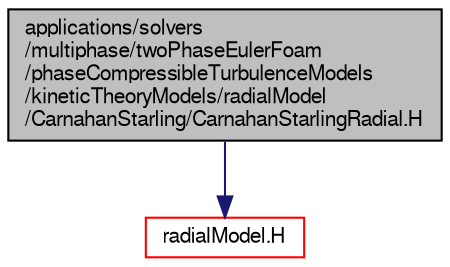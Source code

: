 digraph "applications/solvers/multiphase/twoPhaseEulerFoam/phaseCompressibleTurbulenceModels/kineticTheoryModels/radialModel/CarnahanStarling/CarnahanStarlingRadial.H"
{
  bgcolor="transparent";
  edge [fontname="FreeSans",fontsize="10",labelfontname="FreeSans",labelfontsize="10"];
  node [fontname="FreeSans",fontsize="10",shape=record];
  Node0 [label="applications/solvers\l/multiphase/twoPhaseEulerFoam\l/phaseCompressibleTurbulenceModels\l/kineticTheoryModels/radialModel\l/CarnahanStarling/CarnahanStarlingRadial.H",height=0.2,width=0.4,color="black", fillcolor="grey75", style="filled", fontcolor="black"];
  Node0 -> Node1 [color="midnightblue",fontsize="10",style="solid",fontname="FreeSans"];
  Node1 [label="radialModel.H",height=0.2,width=0.4,color="red",URL="$a20912.html"];
}
